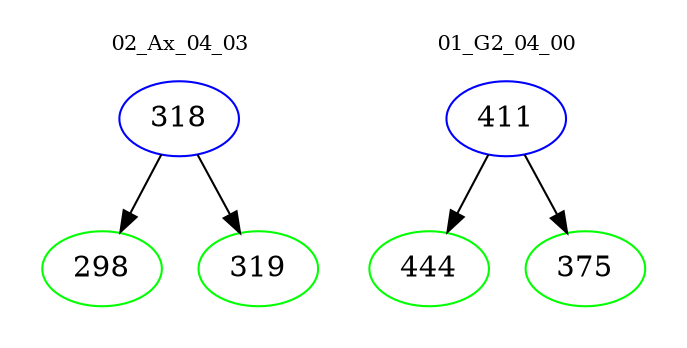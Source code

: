 digraph{
subgraph cluster_0 {
color = white
label = "02_Ax_04_03";
fontsize=10;
T0_318 [label="318", color="blue"]
T0_318 -> T0_298 [color="black"]
T0_298 [label="298", color="green"]
T0_318 -> T0_319 [color="black"]
T0_319 [label="319", color="green"]
}
subgraph cluster_1 {
color = white
label = "01_G2_04_00";
fontsize=10;
T1_411 [label="411", color="blue"]
T1_411 -> T1_444 [color="black"]
T1_444 [label="444", color="green"]
T1_411 -> T1_375 [color="black"]
T1_375 [label="375", color="green"]
}
}
